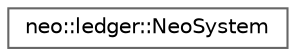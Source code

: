 digraph "Graphical Class Hierarchy"
{
 // LATEX_PDF_SIZE
  bgcolor="transparent";
  edge [fontname=Helvetica,fontsize=10,labelfontname=Helvetica,labelfontsize=10];
  node [fontname=Helvetica,fontsize=10,shape=box,height=0.2,width=0.4];
  rankdir="LR";
  Node0 [id="Node000000",label="neo::ledger::NeoSystem",height=0.2,width=0.4,color="grey40", fillcolor="white", style="filled",URL="$classneo_1_1ledger_1_1_neo_system.html",tooltip="Core Neo system class that manages blockchain, mempool, and network components."];
}
